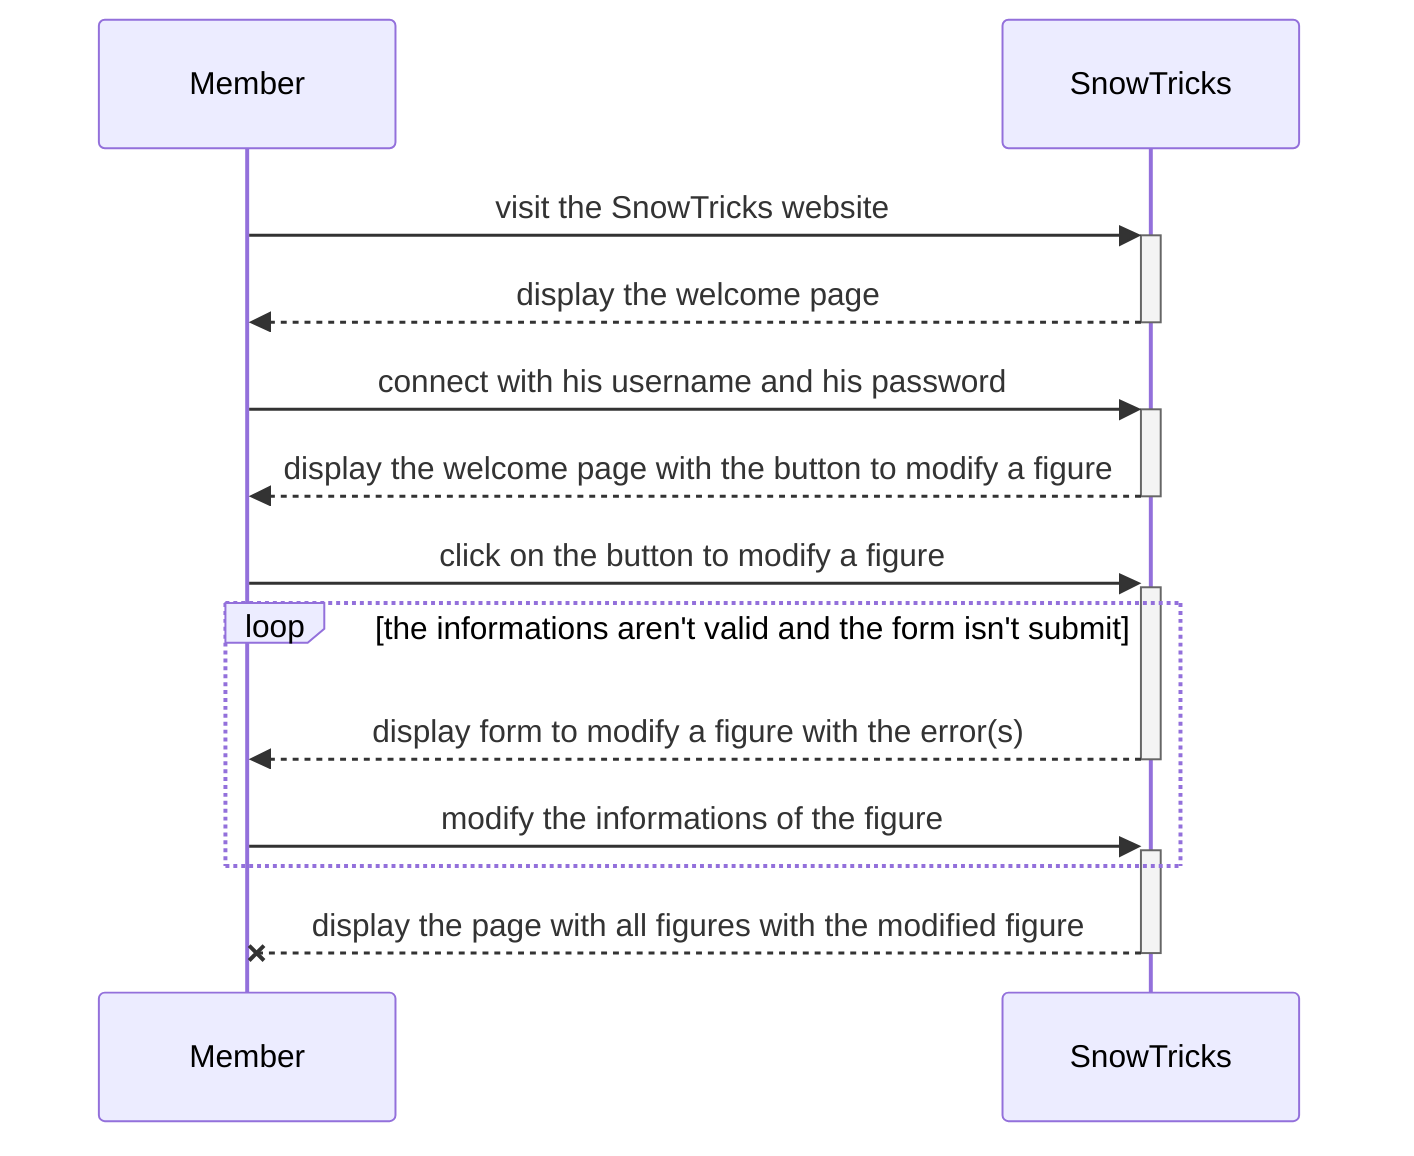 sequenceDiagram
    Member->>+SnowTricks: visit the SnowTricks website
    SnowTricks-->>-Member: display the welcome page
    Member->>+SnowTricks: connect with his username and his password
    SnowTricks-->>-Member: display the welcome page with the button to modify a figure
    Member->>+SnowTricks: click on the button to modify a figure
    loop the informations aren't valid and the form isn't submit
    SnowTricks-->>-Member: display form to modify a figure with the error(s)
    Member->>+SnowTricks: modify the informations of the figure
    end
    SnowTricks --x- Member: display the page with all figures with the modified figure